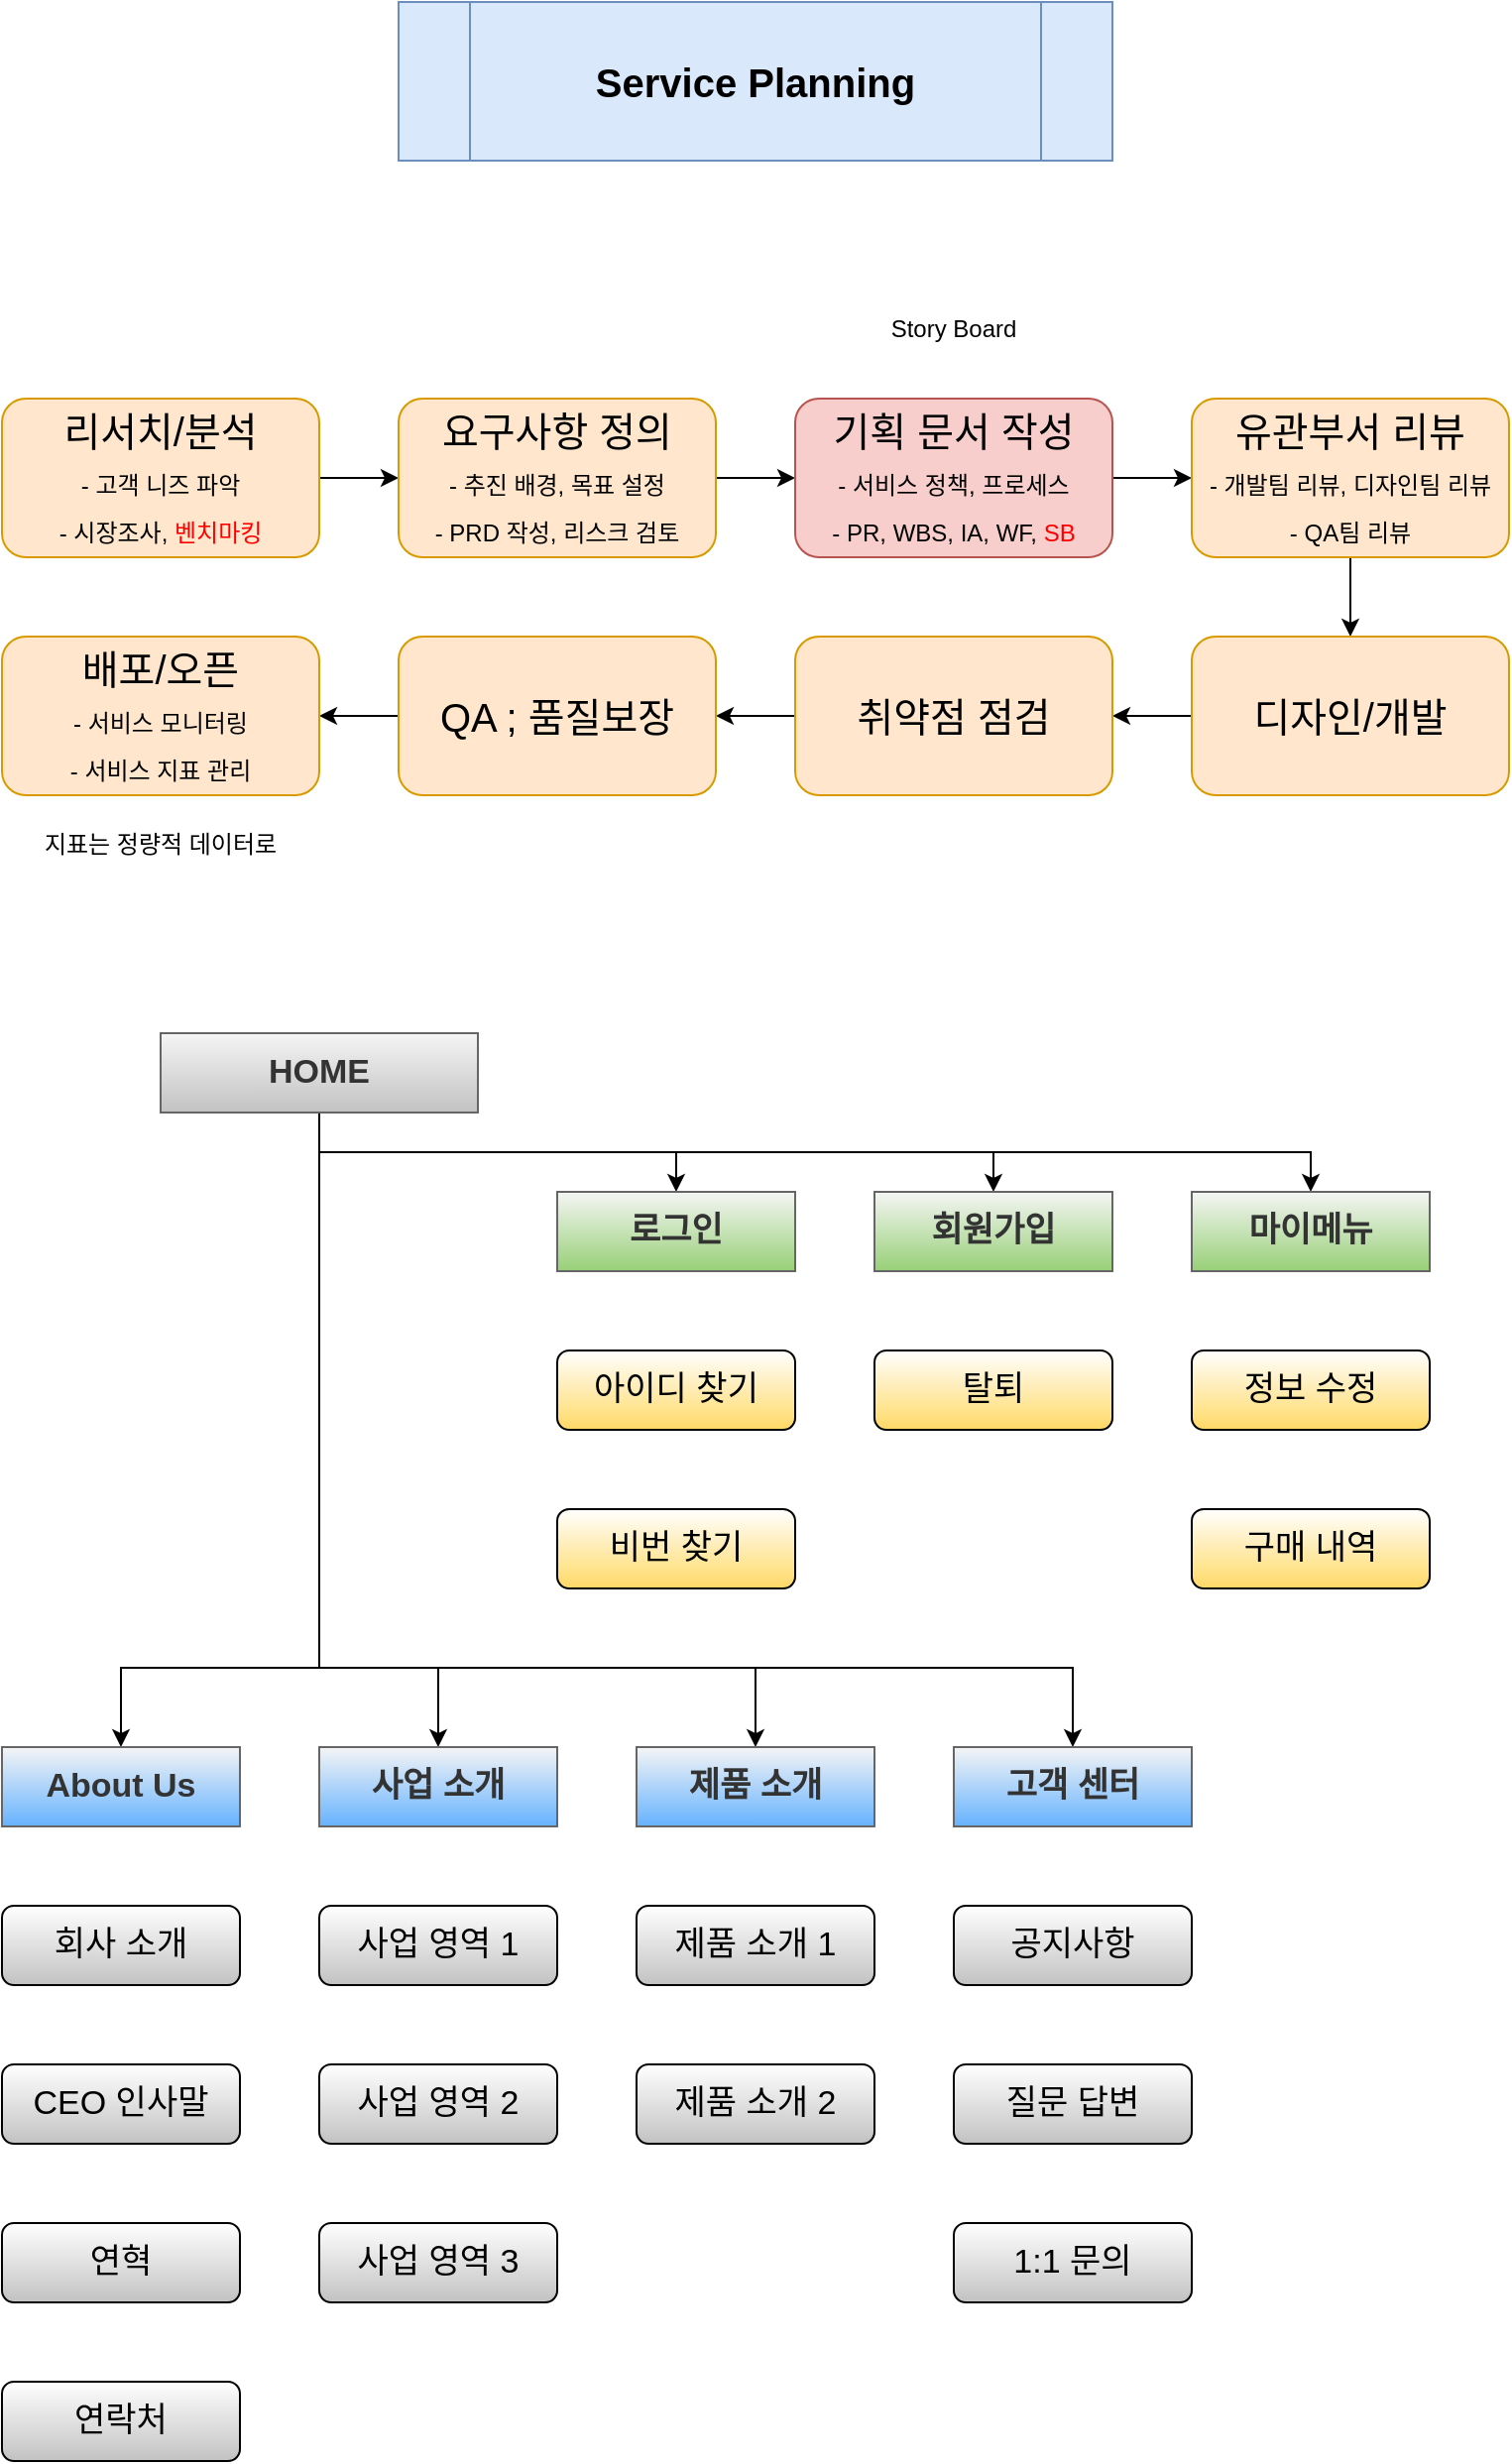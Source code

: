 <mxfile version="20.8.13" type="github">
  <diagram name="페이지-1" id="opmEFtcaVDkd0A4ZSGXB">
    <mxGraphModel dx="1400" dy="775" grid="1" gridSize="10" guides="1" tooltips="1" connect="1" arrows="1" fold="1" page="1" pageScale="1" pageWidth="827" pageHeight="1169" math="0" shadow="0">
      <root>
        <mxCell id="0" />
        <mxCell id="1" parent="0" />
        <mxCell id="ZJ0Vl-9VFSbvNczqbL2C-1" value="&lt;b&gt;&lt;font style=&quot;font-size: 20px;&quot;&gt;Service Planning&lt;/font&gt;&lt;/b&gt;" style="shape=process;whiteSpace=wrap;html=1;backgroundOutline=1;fillColor=#dae8fc;strokeColor=#6c8ebf;" vertex="1" parent="1">
          <mxGeometry x="240" y="40" width="360" height="80" as="geometry" />
        </mxCell>
        <mxCell id="ZJ0Vl-9VFSbvNczqbL2C-9" style="edgeStyle=orthogonalEdgeStyle;rounded=0;orthogonalLoop=1;jettySize=auto;html=1;exitX=1;exitY=0.5;exitDx=0;exitDy=0;entryX=0;entryY=0.5;entryDx=0;entryDy=0;fontSize=12;fontColor=#FF0000;" edge="1" parent="1" source="ZJ0Vl-9VFSbvNczqbL2C-2" target="ZJ0Vl-9VFSbvNczqbL2C-3">
          <mxGeometry relative="1" as="geometry" />
        </mxCell>
        <mxCell id="ZJ0Vl-9VFSbvNczqbL2C-2" value="리서치/분석&lt;br&gt;&lt;font style=&quot;font-size: 12px;&quot;&gt;- 고객 니즈 파악&lt;br&gt;- 시장조사, &lt;font color=&quot;#ff0000&quot;&gt;벤치마킹&lt;/font&gt;&lt;/font&gt;" style="rounded=1;whiteSpace=wrap;html=1;fontSize=20;fillColor=#ffe6cc;strokeColor=#d79b00;" vertex="1" parent="1">
          <mxGeometry x="40" y="240" width="160" height="80" as="geometry" />
        </mxCell>
        <mxCell id="ZJ0Vl-9VFSbvNczqbL2C-10" style="edgeStyle=orthogonalEdgeStyle;rounded=0;orthogonalLoop=1;jettySize=auto;html=1;exitX=1;exitY=0.5;exitDx=0;exitDy=0;entryX=0;entryY=0.5;entryDx=0;entryDy=0;fontSize=12;fontColor=#FF0000;" edge="1" parent="1" source="ZJ0Vl-9VFSbvNczqbL2C-3" target="ZJ0Vl-9VFSbvNczqbL2C-4">
          <mxGeometry relative="1" as="geometry" />
        </mxCell>
        <mxCell id="ZJ0Vl-9VFSbvNczqbL2C-3" value="요구사항 정의&lt;br&gt;&lt;font style=&quot;font-size: 12px;&quot;&gt;- 추진 배경, 목표 설정&lt;br&gt;- PRD 작성, 리스크 검토&lt;/font&gt;" style="rounded=1;whiteSpace=wrap;html=1;fontSize=20;fillColor=#ffe6cc;strokeColor=#d79b00;" vertex="1" parent="1">
          <mxGeometry x="240" y="240" width="160" height="80" as="geometry" />
        </mxCell>
        <mxCell id="ZJ0Vl-9VFSbvNczqbL2C-11" style="edgeStyle=orthogonalEdgeStyle;rounded=0;orthogonalLoop=1;jettySize=auto;html=1;exitX=1;exitY=0.5;exitDx=0;exitDy=0;entryX=0;entryY=0.5;entryDx=0;entryDy=0;fontSize=12;fontColor=#FF0000;" edge="1" parent="1" source="ZJ0Vl-9VFSbvNczqbL2C-4" target="ZJ0Vl-9VFSbvNczqbL2C-7">
          <mxGeometry relative="1" as="geometry" />
        </mxCell>
        <mxCell id="ZJ0Vl-9VFSbvNczqbL2C-4" value="&lt;font style=&quot;&quot;&gt;기획 문서 작성&lt;br&gt;&lt;/font&gt;&lt;font style=&quot;font-size: 12px;&quot;&gt;- 서비스 정책, 프로세스&lt;br&gt;- PR, WBS, IA, WF, &lt;font color=&quot;#ff0000&quot;&gt;SB&lt;/font&gt;&lt;/font&gt;" style="rounded=1;whiteSpace=wrap;html=1;fontSize=20;fillColor=#f8cecc;strokeColor=#b85450;" vertex="1" parent="1">
          <mxGeometry x="440" y="240" width="160" height="80" as="geometry" />
        </mxCell>
        <mxCell id="ZJ0Vl-9VFSbvNczqbL2C-6" value="&lt;font color=&quot;#000000&quot;&gt;Story Board&lt;/font&gt;" style="text;strokeColor=none;align=center;fillColor=none;html=1;verticalAlign=middle;whiteSpace=wrap;rounded=0;fontSize=12;fontColor=#FF0000;" vertex="1" parent="1">
          <mxGeometry x="440" y="190" width="160" height="30" as="geometry" />
        </mxCell>
        <mxCell id="ZJ0Vl-9VFSbvNczqbL2C-13" style="edgeStyle=orthogonalEdgeStyle;rounded=0;orthogonalLoop=1;jettySize=auto;html=1;exitX=0.5;exitY=1;exitDx=0;exitDy=0;entryX=0.5;entryY=0;entryDx=0;entryDy=0;fontSize=12;fontColor=#FF0000;" edge="1" parent="1" source="ZJ0Vl-9VFSbvNczqbL2C-7" target="ZJ0Vl-9VFSbvNczqbL2C-12">
          <mxGeometry relative="1" as="geometry" />
        </mxCell>
        <mxCell id="ZJ0Vl-9VFSbvNczqbL2C-7" value="유관부서 리뷰&lt;br&gt;&lt;font style=&quot;font-size: 12px;&quot;&gt;- 개발팀 리뷰, 디자인팀 리뷰&lt;br&gt;- QA팀 리뷰&lt;/font&gt;" style="rounded=1;whiteSpace=wrap;html=1;fontSize=20;fillColor=#ffe6cc;strokeColor=#d79b00;" vertex="1" parent="1">
          <mxGeometry x="640" y="240" width="160" height="80" as="geometry" />
        </mxCell>
        <mxCell id="ZJ0Vl-9VFSbvNczqbL2C-16" style="edgeStyle=orthogonalEdgeStyle;rounded=0;orthogonalLoop=1;jettySize=auto;html=1;exitX=0;exitY=0.5;exitDx=0;exitDy=0;entryX=1;entryY=0.5;entryDx=0;entryDy=0;fontSize=12;fontColor=#FF0000;" edge="1" parent="1" source="ZJ0Vl-9VFSbvNczqbL2C-12" target="ZJ0Vl-9VFSbvNczqbL2C-14">
          <mxGeometry relative="1" as="geometry" />
        </mxCell>
        <mxCell id="ZJ0Vl-9VFSbvNczqbL2C-12" value="디자인/개발" style="rounded=1;whiteSpace=wrap;html=1;fontSize=20;fillColor=#ffe6cc;strokeColor=#d79b00;" vertex="1" parent="1">
          <mxGeometry x="640" y="360" width="160" height="80" as="geometry" />
        </mxCell>
        <mxCell id="ZJ0Vl-9VFSbvNczqbL2C-21" style="edgeStyle=orthogonalEdgeStyle;rounded=0;orthogonalLoop=1;jettySize=auto;html=1;exitX=0;exitY=0.5;exitDx=0;exitDy=0;entryX=1;entryY=0.5;entryDx=0;entryDy=0;fontSize=12;fontColor=#000000;" edge="1" parent="1" source="ZJ0Vl-9VFSbvNczqbL2C-14" target="ZJ0Vl-9VFSbvNczqbL2C-17">
          <mxGeometry relative="1" as="geometry" />
        </mxCell>
        <mxCell id="ZJ0Vl-9VFSbvNczqbL2C-14" value="취약점 점검" style="rounded=1;whiteSpace=wrap;html=1;fontSize=20;fillColor=#ffe6cc;strokeColor=#d79b00;" vertex="1" parent="1">
          <mxGeometry x="440" y="360" width="160" height="80" as="geometry" />
        </mxCell>
        <mxCell id="ZJ0Vl-9VFSbvNczqbL2C-22" style="edgeStyle=orthogonalEdgeStyle;rounded=0;orthogonalLoop=1;jettySize=auto;html=1;exitX=0;exitY=0.5;exitDx=0;exitDy=0;entryX=1;entryY=0.5;entryDx=0;entryDy=0;fontSize=12;fontColor=#000000;" edge="1" parent="1" source="ZJ0Vl-9VFSbvNczqbL2C-17" target="ZJ0Vl-9VFSbvNczqbL2C-19">
          <mxGeometry relative="1" as="geometry" />
        </mxCell>
        <mxCell id="ZJ0Vl-9VFSbvNczqbL2C-17" value="QA ; 품질보장" style="rounded=1;whiteSpace=wrap;html=1;fontSize=20;fillColor=#ffe6cc;strokeColor=#d79b00;" vertex="1" parent="1">
          <mxGeometry x="240" y="360" width="160" height="80" as="geometry" />
        </mxCell>
        <mxCell id="ZJ0Vl-9VFSbvNczqbL2C-19" value="배포/오픈&lt;br&gt;&lt;font style=&quot;font-size: 12px;&quot;&gt;- 서비스 모니터링&lt;br&gt;- 서비스 지표 관리&lt;/font&gt;" style="rounded=1;whiteSpace=wrap;html=1;fontSize=20;fillColor=#ffe6cc;strokeColor=#d79b00;" vertex="1" parent="1">
          <mxGeometry x="40" y="360" width="160" height="80" as="geometry" />
        </mxCell>
        <mxCell id="ZJ0Vl-9VFSbvNczqbL2C-20" value="&lt;font color=&quot;#000000&quot;&gt;지표는 정량적 데이터로&lt;/font&gt;" style="text;strokeColor=none;align=center;fillColor=none;html=1;verticalAlign=middle;whiteSpace=wrap;rounded=0;fontSize=12;fontColor=#FF0000;" vertex="1" parent="1">
          <mxGeometry x="40" y="450" width="160" height="30" as="geometry" />
        </mxCell>
        <mxCell id="ZJ0Vl-9VFSbvNczqbL2C-54" style="edgeStyle=orthogonalEdgeStyle;rounded=0;orthogonalLoop=1;jettySize=auto;html=1;exitX=0.5;exitY=1;exitDx=0;exitDy=0;entryX=0.5;entryY=0;entryDx=0;entryDy=0;fontSize=17;fontColor=#000000;" edge="1" parent="1" source="ZJ0Vl-9VFSbvNczqbL2C-23" target="ZJ0Vl-9VFSbvNczqbL2C-25">
          <mxGeometry relative="1" as="geometry">
            <Array as="points">
              <mxPoint x="200" y="880" />
              <mxPoint x="100" y="880" />
            </Array>
          </mxGeometry>
        </mxCell>
        <mxCell id="ZJ0Vl-9VFSbvNczqbL2C-55" style="edgeStyle=orthogonalEdgeStyle;rounded=0;orthogonalLoop=1;jettySize=auto;html=1;exitX=0.5;exitY=1;exitDx=0;exitDy=0;entryX=0.5;entryY=0;entryDx=0;entryDy=0;fontSize=17;fontColor=#000000;" edge="1" parent="1" source="ZJ0Vl-9VFSbvNczqbL2C-23" target="ZJ0Vl-9VFSbvNczqbL2C-30">
          <mxGeometry relative="1" as="geometry">
            <Array as="points">
              <mxPoint x="200" y="880" />
              <mxPoint x="260" y="880" />
            </Array>
          </mxGeometry>
        </mxCell>
        <mxCell id="ZJ0Vl-9VFSbvNczqbL2C-56" style="edgeStyle=orthogonalEdgeStyle;rounded=0;orthogonalLoop=1;jettySize=auto;html=1;exitX=0.5;exitY=1;exitDx=0;exitDy=0;entryX=0.5;entryY=0;entryDx=0;entryDy=0;fontSize=17;fontColor=#000000;" edge="1" parent="1" source="ZJ0Vl-9VFSbvNczqbL2C-23" target="ZJ0Vl-9VFSbvNczqbL2C-35">
          <mxGeometry relative="1" as="geometry">
            <Array as="points">
              <mxPoint x="200" y="880" />
              <mxPoint x="420" y="880" />
            </Array>
          </mxGeometry>
        </mxCell>
        <mxCell id="ZJ0Vl-9VFSbvNczqbL2C-57" style="edgeStyle=orthogonalEdgeStyle;rounded=0;orthogonalLoop=1;jettySize=auto;html=1;exitX=0.5;exitY=1;exitDx=0;exitDy=0;entryX=0.5;entryY=0;entryDx=0;entryDy=0;fontSize=17;fontColor=#000000;" edge="1" parent="1" source="ZJ0Vl-9VFSbvNczqbL2C-23" target="ZJ0Vl-9VFSbvNczqbL2C-40">
          <mxGeometry relative="1" as="geometry">
            <Array as="points">
              <mxPoint x="200" y="880" />
              <mxPoint x="580" y="880" />
            </Array>
          </mxGeometry>
        </mxCell>
        <mxCell id="ZJ0Vl-9VFSbvNczqbL2C-58" style="edgeStyle=orthogonalEdgeStyle;rounded=0;orthogonalLoop=1;jettySize=auto;html=1;exitX=0.5;exitY=1;exitDx=0;exitDy=0;entryX=0.5;entryY=0;entryDx=0;entryDy=0;fontSize=17;fontColor=#000000;" edge="1" parent="1" source="ZJ0Vl-9VFSbvNczqbL2C-23" target="ZJ0Vl-9VFSbvNczqbL2C-45">
          <mxGeometry relative="1" as="geometry" />
        </mxCell>
        <mxCell id="ZJ0Vl-9VFSbvNczqbL2C-59" style="edgeStyle=orthogonalEdgeStyle;rounded=0;orthogonalLoop=1;jettySize=auto;html=1;exitX=0.5;exitY=1;exitDx=0;exitDy=0;entryX=0.5;entryY=0;entryDx=0;entryDy=0;fontSize=17;fontColor=#000000;" edge="1" parent="1" source="ZJ0Vl-9VFSbvNczqbL2C-23" target="ZJ0Vl-9VFSbvNczqbL2C-48">
          <mxGeometry relative="1" as="geometry" />
        </mxCell>
        <mxCell id="ZJ0Vl-9VFSbvNczqbL2C-60" style="edgeStyle=orthogonalEdgeStyle;rounded=0;orthogonalLoop=1;jettySize=auto;html=1;exitX=0.5;exitY=1;exitDx=0;exitDy=0;entryX=0.5;entryY=0;entryDx=0;entryDy=0;fontSize=17;fontColor=#000000;" edge="1" parent="1" source="ZJ0Vl-9VFSbvNczqbL2C-23" target="ZJ0Vl-9VFSbvNczqbL2C-51">
          <mxGeometry relative="1" as="geometry" />
        </mxCell>
        <mxCell id="ZJ0Vl-9VFSbvNczqbL2C-23" value="&lt;font size=&quot;1&quot; style=&quot;&quot;&gt;&lt;b style=&quot;font-size: 17px;&quot;&gt;HOME&lt;/b&gt;&lt;/font&gt;" style="rounded=0;whiteSpace=wrap;html=1;fontSize=12;fontColor=#333333;fillColor=#f5f5f5;strokeColor=#666666;gradientColor=#C2C2C2;" vertex="1" parent="1">
          <mxGeometry x="120" y="560" width="160" height="40" as="geometry" />
        </mxCell>
        <mxCell id="ZJ0Vl-9VFSbvNczqbL2C-25" value="&lt;span style=&quot;font-size: 17px;&quot;&gt;&lt;b&gt;About Us&lt;/b&gt;&lt;/span&gt;" style="rounded=0;whiteSpace=wrap;html=1;fontSize=12;fontColor=#333333;fillColor=#f5f5f5;strokeColor=#666666;gradientColor=#66B2FF;" vertex="1" parent="1">
          <mxGeometry x="40" y="920" width="120" height="40" as="geometry" />
        </mxCell>
        <mxCell id="ZJ0Vl-9VFSbvNczqbL2C-26" value="회사 소개" style="rounded=1;whiteSpace=wrap;html=1;fontSize=17;fontColor=#000000;gradientColor=#C2C2C2;" vertex="1" parent="1">
          <mxGeometry x="40" y="1000" width="120" height="40" as="geometry" />
        </mxCell>
        <mxCell id="ZJ0Vl-9VFSbvNczqbL2C-27" value="CEO 인사말" style="rounded=1;whiteSpace=wrap;html=1;fontSize=17;fontColor=#000000;gradientColor=#C2C2C2;" vertex="1" parent="1">
          <mxGeometry x="40" y="1080" width="120" height="40" as="geometry" />
        </mxCell>
        <mxCell id="ZJ0Vl-9VFSbvNczqbL2C-28" value="연혁" style="rounded=1;whiteSpace=wrap;html=1;fontSize=17;fontColor=#000000;gradientColor=#C2C2C2;" vertex="1" parent="1">
          <mxGeometry x="40" y="1160" width="120" height="40" as="geometry" />
        </mxCell>
        <mxCell id="ZJ0Vl-9VFSbvNczqbL2C-29" value="연락처" style="rounded=1;whiteSpace=wrap;html=1;fontSize=17;fontColor=#000000;gradientColor=#C2C2C2;" vertex="1" parent="1">
          <mxGeometry x="40" y="1240" width="120" height="40" as="geometry" />
        </mxCell>
        <mxCell id="ZJ0Vl-9VFSbvNczqbL2C-30" value="&lt;font size=&quot;1&quot; style=&quot;&quot;&gt;&lt;b style=&quot;font-size: 17px;&quot;&gt;사업 소개&lt;/b&gt;&lt;/font&gt;" style="rounded=0;whiteSpace=wrap;html=1;fontSize=12;fontColor=#333333;fillColor=#f5f5f5;strokeColor=#666666;gradientColor=#66B2FF;" vertex="1" parent="1">
          <mxGeometry x="200" y="920" width="120" height="40" as="geometry" />
        </mxCell>
        <mxCell id="ZJ0Vl-9VFSbvNczqbL2C-31" value="사업 영역 1" style="rounded=1;whiteSpace=wrap;html=1;fontSize=17;fontColor=#000000;gradientColor=#C2C2C2;" vertex="1" parent="1">
          <mxGeometry x="200" y="1000" width="120" height="40" as="geometry" />
        </mxCell>
        <mxCell id="ZJ0Vl-9VFSbvNczqbL2C-32" value="사업 영역 2" style="rounded=1;whiteSpace=wrap;html=1;fontSize=17;fontColor=#000000;gradientColor=#C2C2C2;" vertex="1" parent="1">
          <mxGeometry x="200" y="1080" width="120" height="40" as="geometry" />
        </mxCell>
        <mxCell id="ZJ0Vl-9VFSbvNczqbL2C-33" value="사업 영역 3" style="rounded=1;whiteSpace=wrap;html=1;fontSize=17;fontColor=#000000;gradientColor=#C2C2C2;" vertex="1" parent="1">
          <mxGeometry x="200" y="1160" width="120" height="40" as="geometry" />
        </mxCell>
        <mxCell id="ZJ0Vl-9VFSbvNczqbL2C-35" value="&lt;font size=&quot;1&quot; style=&quot;&quot;&gt;&lt;b style=&quot;font-size: 17px;&quot;&gt;제품 소개&lt;/b&gt;&lt;/font&gt;" style="rounded=0;whiteSpace=wrap;html=1;fontSize=12;fontColor=#333333;fillColor=#f5f5f5;strokeColor=#666666;gradientColor=#66B2FF;" vertex="1" parent="1">
          <mxGeometry x="360" y="920" width="120" height="40" as="geometry" />
        </mxCell>
        <mxCell id="ZJ0Vl-9VFSbvNczqbL2C-36" value="제품 소개 1" style="rounded=1;whiteSpace=wrap;html=1;fontSize=17;fontColor=#000000;gradientColor=#C2C2C2;" vertex="1" parent="1">
          <mxGeometry x="360" y="1000" width="120" height="40" as="geometry" />
        </mxCell>
        <mxCell id="ZJ0Vl-9VFSbvNczqbL2C-37" value="제품 소개 2" style="rounded=1;whiteSpace=wrap;html=1;fontSize=17;fontColor=#000000;gradientColor=#C2C2C2;" vertex="1" parent="1">
          <mxGeometry x="360" y="1080" width="120" height="40" as="geometry" />
        </mxCell>
        <mxCell id="ZJ0Vl-9VFSbvNczqbL2C-40" value="&lt;font size=&quot;1&quot; style=&quot;&quot;&gt;&lt;b style=&quot;font-size: 17px;&quot;&gt;고객 센터&lt;/b&gt;&lt;/font&gt;" style="rounded=0;whiteSpace=wrap;html=1;fontSize=12;fontColor=#333333;fillColor=#f5f5f5;strokeColor=#666666;gradientColor=#66B2FF;" vertex="1" parent="1">
          <mxGeometry x="520" y="920" width="120" height="40" as="geometry" />
        </mxCell>
        <mxCell id="ZJ0Vl-9VFSbvNczqbL2C-41" value="공지사항" style="rounded=1;whiteSpace=wrap;html=1;fontSize=17;fontColor=#000000;gradientColor=#C2C2C2;" vertex="1" parent="1">
          <mxGeometry x="520" y="1000" width="120" height="40" as="geometry" />
        </mxCell>
        <mxCell id="ZJ0Vl-9VFSbvNczqbL2C-42" value="질문 답변" style="rounded=1;whiteSpace=wrap;html=1;fontSize=17;fontColor=#000000;gradientColor=#C2C2C2;" vertex="1" parent="1">
          <mxGeometry x="520" y="1080" width="120" height="40" as="geometry" />
        </mxCell>
        <mxCell id="ZJ0Vl-9VFSbvNczqbL2C-43" value="1:1 문의" style="rounded=1;whiteSpace=wrap;html=1;fontSize=17;fontColor=#000000;gradientColor=#C2C2C2;" vertex="1" parent="1">
          <mxGeometry x="520" y="1160" width="120" height="40" as="geometry" />
        </mxCell>
        <mxCell id="ZJ0Vl-9VFSbvNczqbL2C-45" value="&lt;font size=&quot;1&quot; style=&quot;&quot;&gt;&lt;b style=&quot;font-size: 17px;&quot;&gt;로그인&lt;/b&gt;&lt;/font&gt;" style="rounded=0;whiteSpace=wrap;html=1;fontSize=12;fontColor=#333333;fillColor=#f5f5f5;strokeColor=#666666;gradientColor=#97D077;" vertex="1" parent="1">
          <mxGeometry x="320" y="640" width="120" height="40" as="geometry" />
        </mxCell>
        <mxCell id="ZJ0Vl-9VFSbvNczqbL2C-46" value="아이디 찾기" style="rounded=1;whiteSpace=wrap;html=1;fontSize=17;fontColor=#000000;gradientColor=#FFD966;" vertex="1" parent="1">
          <mxGeometry x="320" y="720" width="120" height="40" as="geometry" />
        </mxCell>
        <mxCell id="ZJ0Vl-9VFSbvNczqbL2C-47" value="비번 찾기" style="rounded=1;whiteSpace=wrap;html=1;fontSize=17;fontColor=#000000;gradientColor=#FFD966;" vertex="1" parent="1">
          <mxGeometry x="320" y="800" width="120" height="40" as="geometry" />
        </mxCell>
        <mxCell id="ZJ0Vl-9VFSbvNczqbL2C-48" value="&lt;font size=&quot;1&quot; style=&quot;&quot;&gt;&lt;b style=&quot;font-size: 17px;&quot;&gt;회원가입&lt;/b&gt;&lt;/font&gt;" style="rounded=0;whiteSpace=wrap;html=1;fontSize=12;fontColor=#333333;fillColor=#f5f5f5;strokeColor=#666666;gradientColor=#97D077;" vertex="1" parent="1">
          <mxGeometry x="480" y="640" width="120" height="40" as="geometry" />
        </mxCell>
        <mxCell id="ZJ0Vl-9VFSbvNczqbL2C-49" value="탈퇴" style="rounded=1;whiteSpace=wrap;html=1;fontSize=17;fontColor=#000000;gradientColor=#FFD966;" vertex="1" parent="1">
          <mxGeometry x="480" y="720" width="120" height="40" as="geometry" />
        </mxCell>
        <mxCell id="ZJ0Vl-9VFSbvNczqbL2C-51" value="&lt;font size=&quot;1&quot; style=&quot;&quot;&gt;&lt;b style=&quot;font-size: 17px;&quot;&gt;마이메뉴&lt;/b&gt;&lt;/font&gt;" style="rounded=0;whiteSpace=wrap;html=1;fontSize=12;fontColor=#333333;fillColor=#f5f5f5;strokeColor=#666666;gradientColor=#97D077;" vertex="1" parent="1">
          <mxGeometry x="640" y="640" width="120" height="40" as="geometry" />
        </mxCell>
        <mxCell id="ZJ0Vl-9VFSbvNczqbL2C-52" value="정보 수정" style="rounded=1;whiteSpace=wrap;html=1;fontSize=17;fontColor=#000000;gradientColor=#FFD966;" vertex="1" parent="1">
          <mxGeometry x="640" y="720" width="120" height="40" as="geometry" />
        </mxCell>
        <mxCell id="ZJ0Vl-9VFSbvNczqbL2C-53" value="구매 내역" style="rounded=1;whiteSpace=wrap;html=1;fontSize=17;fontColor=#000000;gradientColor=#FFD966;" vertex="1" parent="1">
          <mxGeometry x="640" y="800" width="120" height="40" as="geometry" />
        </mxCell>
      </root>
    </mxGraphModel>
  </diagram>
</mxfile>
